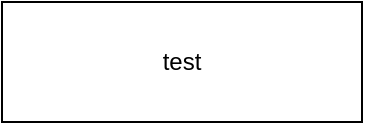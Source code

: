 <mxfile>
    <diagram id="pQDY-txudCfcTvc1BC3h" name="第 1 页">
        <mxGraphModel dx="374" dy="396" grid="1" gridSize="10" guides="1" tooltips="1" connect="1" arrows="1" fold="1" page="1" pageScale="1" pageWidth="827" pageHeight="1169" math="0" shadow="0">
            <root>
                <mxCell id="0"/>
                <mxCell id="1" parent="0"/>
                <mxCell id="2" value="test" style="rounded=0;whiteSpace=wrap;html=1;" vertex="1" parent="1">
                    <mxGeometry x="110" y="100" width="180" height="60" as="geometry"/>
                </mxCell>
            </root>
        </mxGraphModel>
    </diagram>
</mxfile>